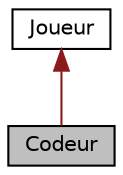 digraph "Codeur"
{
 // LATEX_PDF_SIZE
  edge [fontname="Helvetica",fontsize="10",labelfontname="Helvetica",labelfontsize="10"];
  node [fontname="Helvetica",fontsize="10",shape=record];
  Node1 [label="Codeur",height=0.2,width=0.4,color="black", fillcolor="grey75", style="filled", fontcolor="black",tooltip="Joueur proposant la combinaison recherchée."];
  Node2 -> Node1 [dir="back",color="firebrick4",fontsize="10",style="solid",fontname="Helvetica"];
  Node2 [label="Joueur",height=0.2,width=0.4,color="black", fillcolor="white", style="filled",URL="$class_joueur.html",tooltip="classe abstraite regroupant tout joueur"];
}
